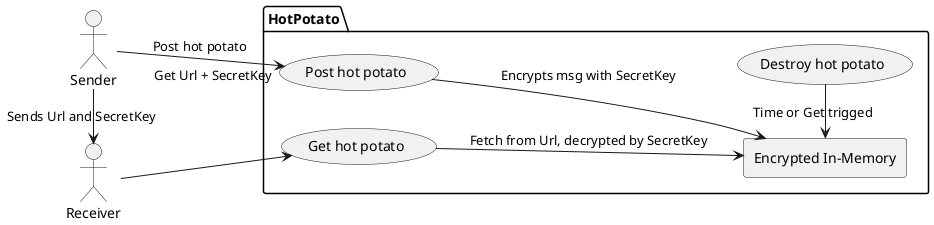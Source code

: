 @startuml hot-potato
left to right direction

actor "Sender" as Actor1
actor "Receiver" as Actor2
package HotPotato {
    usecase "Post hot potato" as UC1
    usecase "Get hot potato" as UC2
    usecase "Destroy hot potato" as UC3
    rectangle "Encrypted In-Memory" as storage
}

Actor1 --> UC1 : Post hot potato "Get Url + SecretKey"
Actor2 --> UC2 
UC1 --> storage : Encrypts msg with SecretKey
UC2 --> storage : Fetch from Url, decrypted by SecretKey
UC3 -left-> storage : Time or Get trigged
Actor1 -right-> Actor2 : Sends Url and SecretKey

@enduml